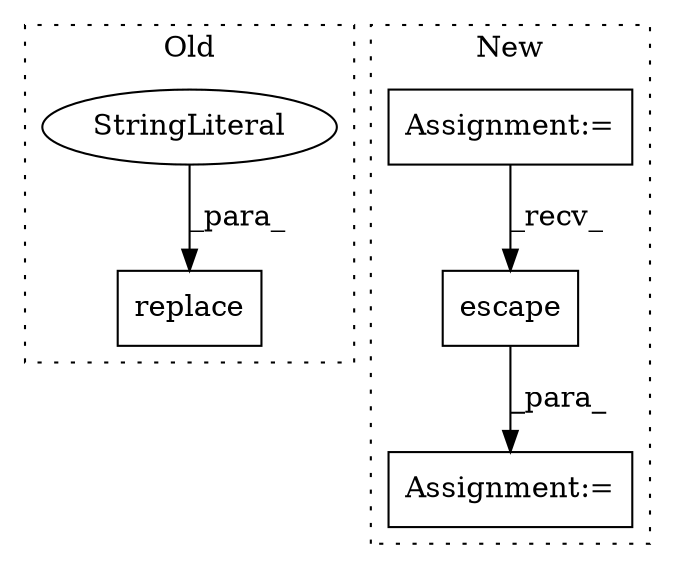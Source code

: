 digraph G {
subgraph cluster0 {
1 [label="replace" a="32" s="11365,11381" l="8,1" shape="box"];
3 [label="StringLiteral" a="45" s="11373" l="3" shape="ellipse"];
label = "Old";
style="dotted";
}
subgraph cluster1 {
2 [label="escape" a="32" s="12376,12391" l="7,1" shape="box"];
4 [label="Assignment:=" a="7" s="12354" l="2" shape="box"];
5 [label="Assignment:=" a="7" s="11776" l="3" shape="box"];
label = "New";
style="dotted";
}
2 -> 4 [label="_para_"];
3 -> 1 [label="_para_"];
5 -> 2 [label="_recv_"];
}